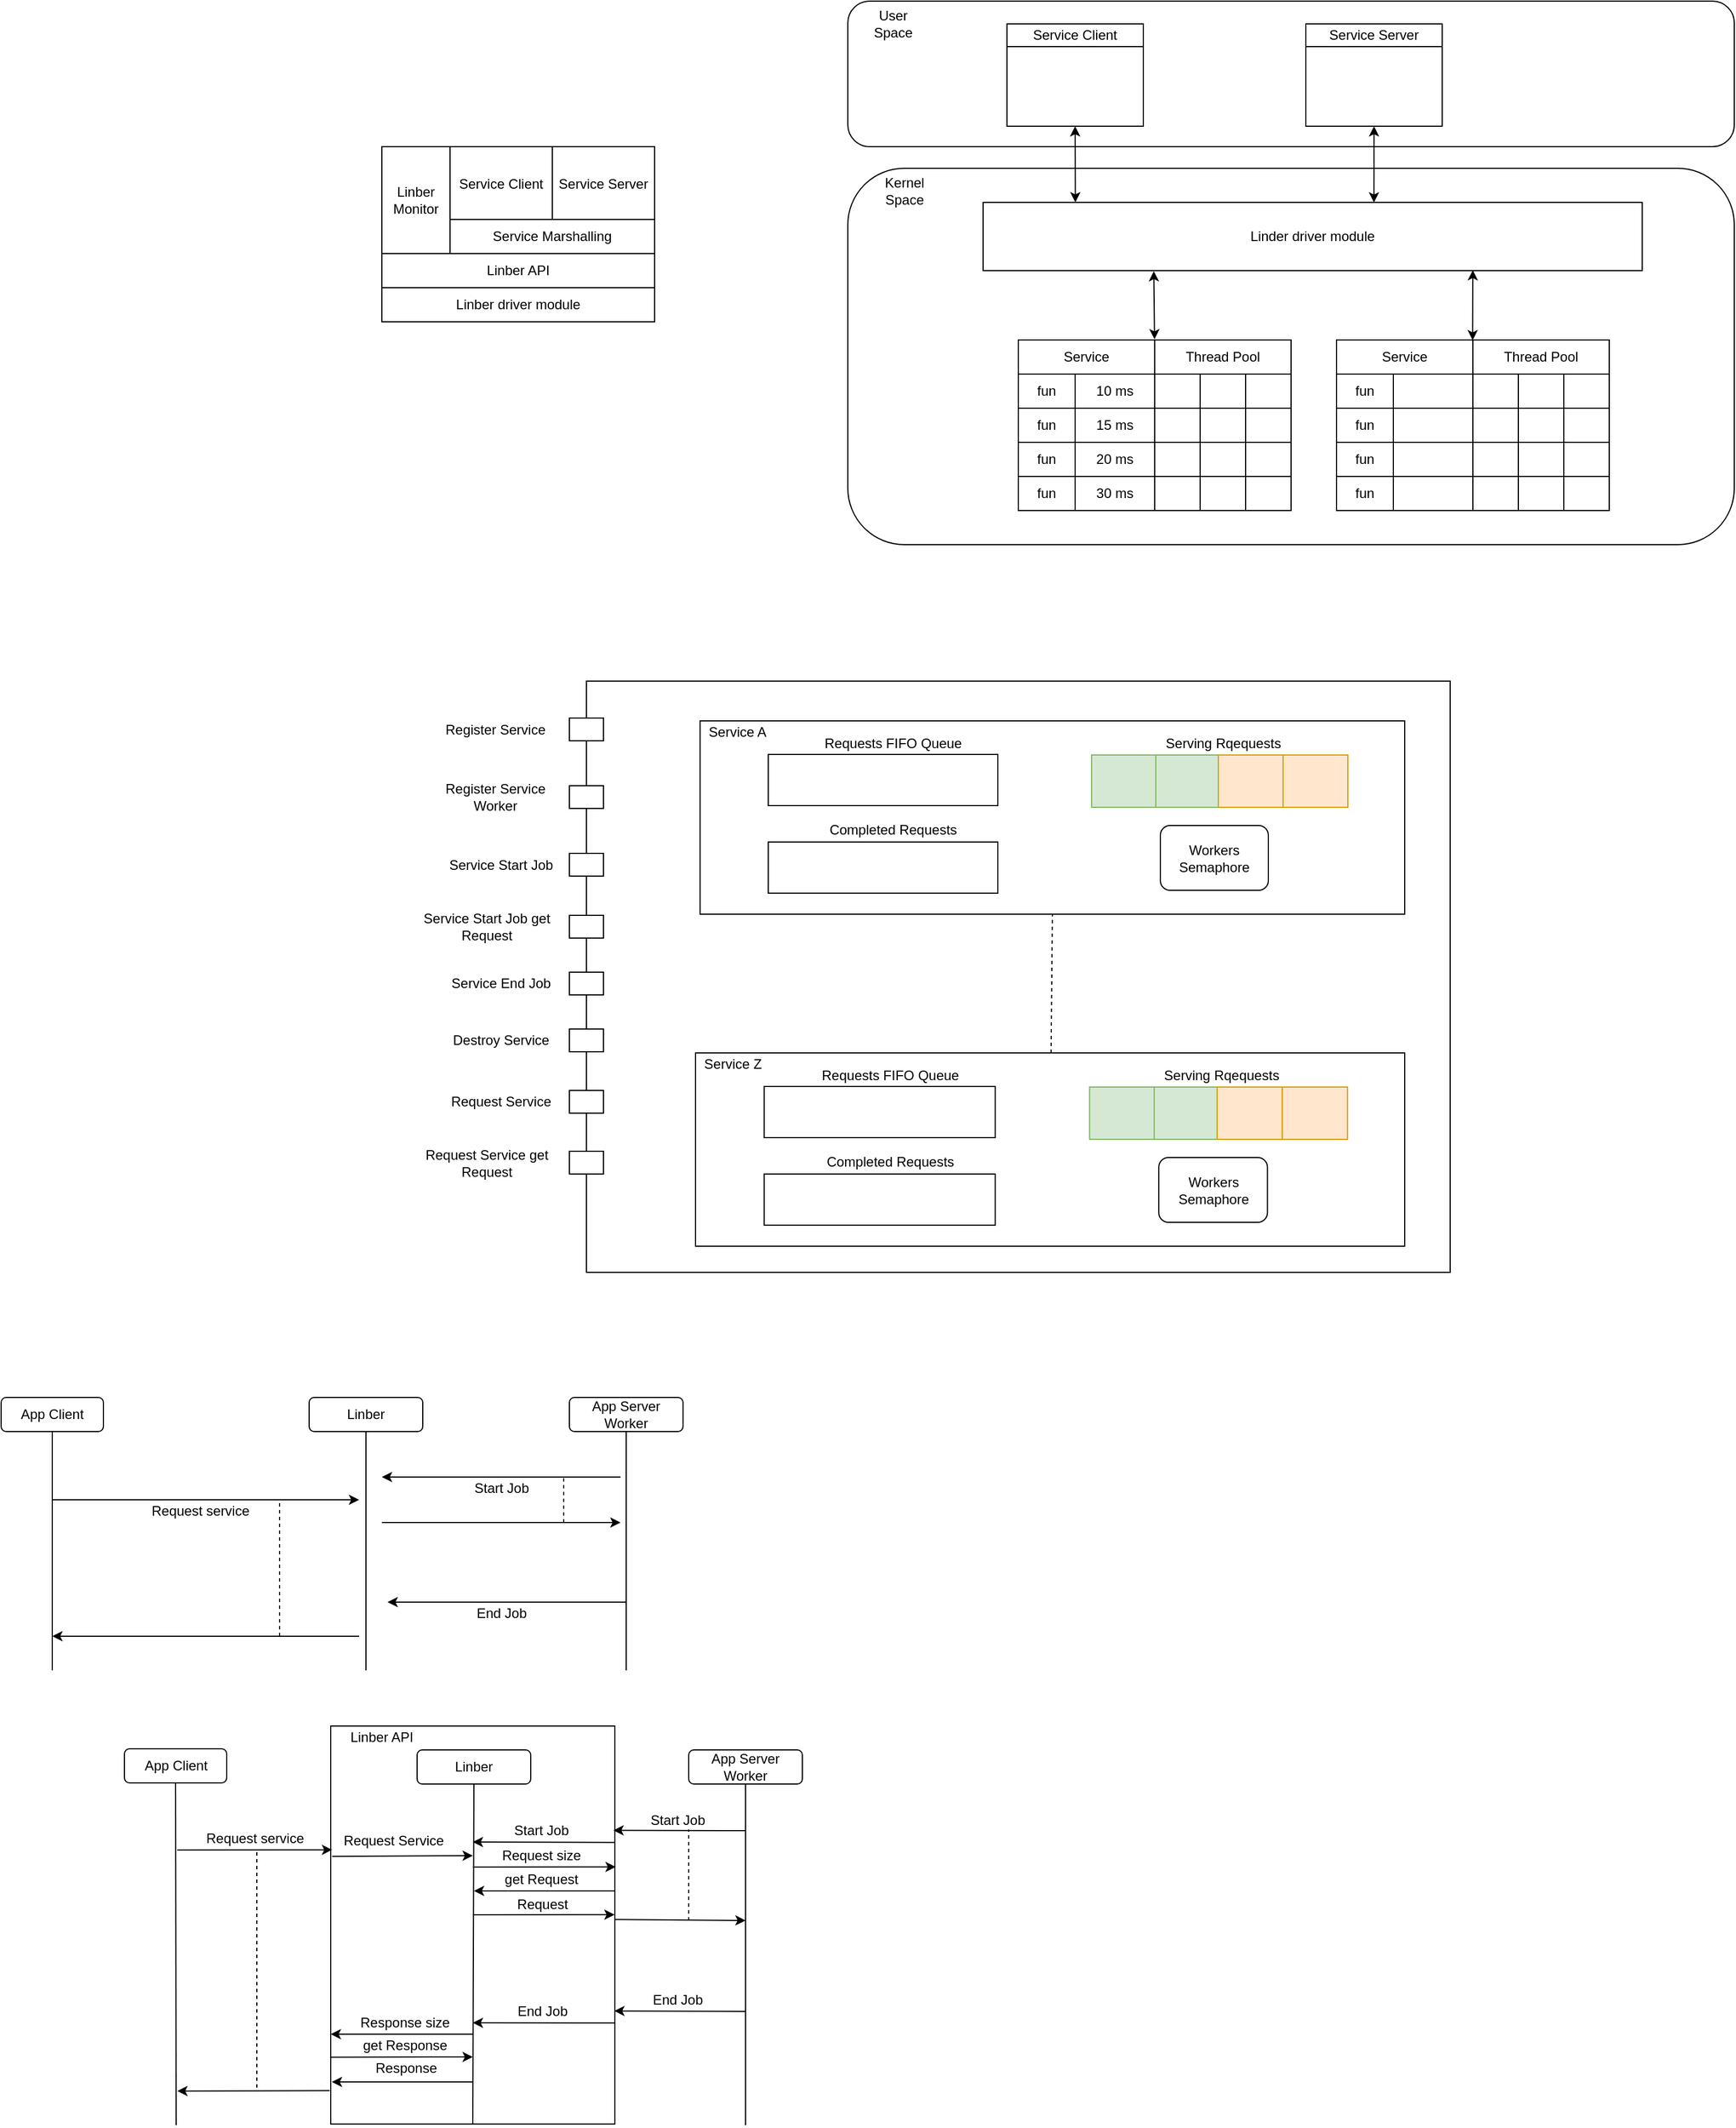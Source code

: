 <mxfile version="11.2.1" type="device" pages="1"><diagram id="_qqxszVYBgeHnb9InYAT" name="Page-1"><mxGraphModel dx="2858" dy="2286" grid="1" gridSize="10" guides="1" tooltips="1" connect="1" arrows="1" fold="1" page="1" pageScale="1" pageWidth="827" pageHeight="1169" math="0" shadow="0"><root><mxCell id="0"/><mxCell id="1" parent="0"/><mxCell id="1klkMQHoRIv2fBH_T3Dy-93" value="" style="group" vertex="1" connectable="0" parent="1"><mxGeometry x="-220" y="470" width="760" height="520" as="geometry"/></mxCell><mxCell id="LAmsQY_42KWa-DciEMK3-57" value="" style="rounded=0;whiteSpace=wrap;html=1;" parent="1klkMQHoRIv2fBH_T3Dy-93" vertex="1"><mxGeometry width="760" height="520" as="geometry"/></mxCell><mxCell id="LAmsQY_42KWa-DciEMK3-56" value="" style="endArrow=none;dashed=1;html=1;entryX=0.5;entryY=1;entryDx=0;entryDy=0;" parent="1klkMQHoRIv2fBH_T3Dy-93" source="1klkMQHoRIv2fBH_T3Dy-76" edge="1"><mxGeometry width="50" height="50" relative="1" as="geometry"><mxPoint x="405" y="326" as="sourcePoint"/><mxPoint x="410" y="204" as="targetPoint"/></mxGeometry></mxCell><mxCell id="1klkMQHoRIv2fBH_T3Dy-73" value="" style="group" vertex="1" connectable="0" parent="1klkMQHoRIv2fBH_T3Dy-93"><mxGeometry x="100" y="35" width="620" height="170" as="geometry"/></mxCell><mxCell id="LAmsQY_42KWa-DciEMK3-43" value="" style="group;fillColor=#ffe6cc;strokeColor=#d79b00;" parent="1klkMQHoRIv2fBH_T3Dy-73" vertex="1" connectable="0"><mxGeometry width="620" height="170" as="geometry"/></mxCell><mxCell id="LAmsQY_42KWa-DciEMK3-2" value="" style="rounded=0;whiteSpace=wrap;html=1;" parent="LAmsQY_42KWa-DciEMK3-43" vertex="1"><mxGeometry width="620" height="170" as="geometry"/></mxCell><mxCell id="LAmsQY_42KWa-DciEMK3-9" value="" style="rounded=0;whiteSpace=wrap;html=1;fillColor=#d5e8d4;strokeColor=#82b366;" parent="LAmsQY_42KWa-DciEMK3-43" vertex="1"><mxGeometry x="344.5" y="30" width="57" height="46" as="geometry"/></mxCell><mxCell id="LAmsQY_42KWa-DciEMK3-11" value="Serving Rqequests" style="text;html=1;strokeColor=none;fillColor=none;align=center;verticalAlign=middle;whiteSpace=wrap;rounded=0;" parent="LAmsQY_42KWa-DciEMK3-43" vertex="1"><mxGeometry x="401.5" y="9.5" width="117" height="20" as="geometry"/></mxCell><mxCell id="LAmsQY_42KWa-DciEMK3-28" value="" style="rounded=0;whiteSpace=wrap;html=1;fillColor=#d5e8d4;strokeColor=#82b366;" parent="LAmsQY_42KWa-DciEMK3-43" vertex="1"><mxGeometry x="401" y="30" width="57" height="46" as="geometry"/></mxCell><mxCell id="LAmsQY_42KWa-DciEMK3-29" value="" style="rounded=0;whiteSpace=wrap;html=1;fillColor=#ffe6cc;strokeColor=#d79b00;" parent="LAmsQY_42KWa-DciEMK3-43" vertex="1"><mxGeometry x="456" y="30" width="57" height="46" as="geometry"/></mxCell><mxCell id="LAmsQY_42KWa-DciEMK3-30" value="" style="rounded=0;whiteSpace=wrap;html=1;fillColor=#ffe6cc;strokeColor=#d79b00;" parent="LAmsQY_42KWa-DciEMK3-43" vertex="1"><mxGeometry x="513" y="30" width="57" height="46" as="geometry"/></mxCell><mxCell id="LAmsQY_42KWa-DciEMK3-31" value="" style="rounded=0;whiteSpace=wrap;html=1;" parent="LAmsQY_42KWa-DciEMK3-43" vertex="1"><mxGeometry x="60" y="29.5" width="202" height="45" as="geometry"/></mxCell><mxCell id="LAmsQY_42KWa-DciEMK3-33" value="Requests FIFO Queue" style="text;html=1;strokeColor=none;fillColor=none;align=center;verticalAlign=middle;whiteSpace=wrap;rounded=0;" parent="LAmsQY_42KWa-DciEMK3-43" vertex="1"><mxGeometry x="100" y="10" width="140" height="20" as="geometry"/></mxCell><mxCell id="LAmsQY_42KWa-DciEMK3-40" value="Service A" style="text;html=1;strokeColor=none;fillColor=none;align=center;verticalAlign=middle;whiteSpace=wrap;rounded=0;" parent="LAmsQY_42KWa-DciEMK3-43" vertex="1"><mxGeometry x="6" width="54" height="20" as="geometry"/></mxCell><mxCell id="LAmsQY_42KWa-DciEMK3-42" value="Workers Semaphore" style="rounded=1;whiteSpace=wrap;html=1;" parent="LAmsQY_42KWa-DciEMK3-43" vertex="1"><mxGeometry x="405" y="92" width="95" height="57" as="geometry"/></mxCell><mxCell id="1klkMQHoRIv2fBH_T3Dy-71" value="" style="rounded=0;whiteSpace=wrap;html=1;" vertex="1" parent="LAmsQY_42KWa-DciEMK3-43"><mxGeometry x="60" y="106.5" width="202" height="45" as="geometry"/></mxCell><mxCell id="1klkMQHoRIv2fBH_T3Dy-72" value="Completed Requests" style="text;html=1;strokeColor=none;fillColor=none;align=center;verticalAlign=middle;whiteSpace=wrap;rounded=0;" vertex="1" parent="LAmsQY_42KWa-DciEMK3-43"><mxGeometry x="100" y="86" width="140" height="20" as="geometry"/></mxCell><mxCell id="1klkMQHoRIv2fBH_T3Dy-74" value="" style="group" vertex="1" connectable="0" parent="1klkMQHoRIv2fBH_T3Dy-93"><mxGeometry x="96" y="327" width="624" height="170" as="geometry"/></mxCell><mxCell id="1klkMQHoRIv2fBH_T3Dy-75" value="" style="group;fillColor=#ffe6cc;strokeColor=#d79b00;" vertex="1" connectable="0" parent="1klkMQHoRIv2fBH_T3Dy-74"><mxGeometry width="624.0" height="170" as="geometry"/></mxCell><mxCell id="1klkMQHoRIv2fBH_T3Dy-76" value="" style="rounded=0;whiteSpace=wrap;html=1;" vertex="1" parent="1klkMQHoRIv2fBH_T3Dy-75"><mxGeometry width="624.0" height="170" as="geometry"/></mxCell><mxCell id="1klkMQHoRIv2fBH_T3Dy-77" value="" style="rounded=0;whiteSpace=wrap;html=1;fillColor=#d5e8d4;strokeColor=#82b366;" vertex="1" parent="1klkMQHoRIv2fBH_T3Dy-75"><mxGeometry x="346.723" y="30" width="57.368" height="46" as="geometry"/></mxCell><mxCell id="1klkMQHoRIv2fBH_T3Dy-78" value="Serving Rqequests" style="text;html=1;strokeColor=none;fillColor=none;align=center;verticalAlign=middle;whiteSpace=wrap;rounded=0;" vertex="1" parent="1klkMQHoRIv2fBH_T3Dy-75"><mxGeometry x="404.09" y="9.5" width="117.755" height="20" as="geometry"/></mxCell><mxCell id="1klkMQHoRIv2fBH_T3Dy-79" value="" style="rounded=0;whiteSpace=wrap;html=1;fillColor=#d5e8d4;strokeColor=#82b366;" vertex="1" parent="1klkMQHoRIv2fBH_T3Dy-75"><mxGeometry x="403.587" y="30" width="57.368" height="46" as="geometry"/></mxCell><mxCell id="1klkMQHoRIv2fBH_T3Dy-80" value="" style="rounded=0;whiteSpace=wrap;html=1;fillColor=#ffe6cc;strokeColor=#d79b00;" vertex="1" parent="1klkMQHoRIv2fBH_T3Dy-75"><mxGeometry x="458.942" y="30" width="57.368" height="46" as="geometry"/></mxCell><mxCell id="1klkMQHoRIv2fBH_T3Dy-81" value="" style="rounded=0;whiteSpace=wrap;html=1;fillColor=#ffe6cc;strokeColor=#d79b00;" vertex="1" parent="1klkMQHoRIv2fBH_T3Dy-75"><mxGeometry x="516.31" y="30" width="57.368" height="46" as="geometry"/></mxCell><mxCell id="1klkMQHoRIv2fBH_T3Dy-82" value="" style="rounded=0;whiteSpace=wrap;html=1;" vertex="1" parent="1klkMQHoRIv2fBH_T3Dy-75"><mxGeometry x="60.387" y="29.5" width="203.303" height="45" as="geometry"/></mxCell><mxCell id="1klkMQHoRIv2fBH_T3Dy-83" value="Requests FIFO Queue" style="text;html=1;strokeColor=none;fillColor=none;align=center;verticalAlign=middle;whiteSpace=wrap;rounded=0;" vertex="1" parent="1klkMQHoRIv2fBH_T3Dy-75"><mxGeometry x="100.645" y="10" width="140.903" height="20" as="geometry"/></mxCell><mxCell id="1klkMQHoRIv2fBH_T3Dy-84" value="Service Z" style="text;html=1;strokeColor=none;fillColor=none;align=center;verticalAlign=middle;whiteSpace=wrap;rounded=0;" vertex="1" parent="1klkMQHoRIv2fBH_T3Dy-75"><mxGeometry x="6.039" width="54.348" height="20" as="geometry"/></mxCell><mxCell id="1klkMQHoRIv2fBH_T3Dy-85" value="Workers Semaphore" style="rounded=1;whiteSpace=wrap;html=1;" vertex="1" parent="1klkMQHoRIv2fBH_T3Dy-75"><mxGeometry x="407.613" y="92" width="95.613" height="57" as="geometry"/></mxCell><mxCell id="1klkMQHoRIv2fBH_T3Dy-86" value="" style="rounded=0;whiteSpace=wrap;html=1;" vertex="1" parent="1klkMQHoRIv2fBH_T3Dy-75"><mxGeometry x="60.387" y="106.5" width="203.303" height="45" as="geometry"/></mxCell><mxCell id="1klkMQHoRIv2fBH_T3Dy-87" value="Completed Requests" style="text;html=1;strokeColor=none;fillColor=none;align=center;verticalAlign=middle;whiteSpace=wrap;rounded=0;" vertex="1" parent="1klkMQHoRIv2fBH_T3Dy-75"><mxGeometry x="100.645" y="86" width="140.903" height="20" as="geometry"/></mxCell><mxCell id="840rk4Eymtgmq9c575ek-82" value="" style="rounded=1;whiteSpace=wrap;html=1;" parent="1" vertex="1"><mxGeometry x="10" y="-128" width="780" height="128" as="geometry"/></mxCell><mxCell id="840rk4Eymtgmq9c575ek-80" value="" style="rounded=1;whiteSpace=wrap;html=1;" parent="1" vertex="1"><mxGeometry x="10" y="19" width="780" height="331" as="geometry"/></mxCell><mxCell id="840rk4Eymtgmq9c575ek-1" value="Linder driver module" style="rounded=0;whiteSpace=wrap;html=1;" parent="1" vertex="1"><mxGeometry x="129" y="49" width="580" height="60" as="geometry"/></mxCell><mxCell id="840rk4Eymtgmq9c575ek-37" value="" style="group" parent="1" vertex="1" connectable="0"><mxGeometry x="440" y="170" width="240" height="150" as="geometry"/></mxCell><mxCell id="840rk4Eymtgmq9c575ek-38" value="" style="group" parent="840rk4Eymtgmq9c575ek-37" vertex="1" connectable="0"><mxGeometry x="120" width="120" height="150" as="geometry"/></mxCell><mxCell id="840rk4Eymtgmq9c575ek-39" value="" style="rounded=0;whiteSpace=wrap;html=1;" parent="840rk4Eymtgmq9c575ek-38" vertex="1"><mxGeometry width="120" height="150" as="geometry"/></mxCell><mxCell id="840rk4Eymtgmq9c575ek-40" value="Thread Pool" style="rounded=0;whiteSpace=wrap;html=1;" parent="840rk4Eymtgmq9c575ek-38" vertex="1"><mxGeometry width="120" height="30" as="geometry"/></mxCell><mxCell id="840rk4Eymtgmq9c575ek-41" value="" style="rounded=0;whiteSpace=wrap;html=1;" parent="840rk4Eymtgmq9c575ek-38" vertex="1"><mxGeometry y="30" width="40" height="30" as="geometry"/></mxCell><mxCell id="840rk4Eymtgmq9c575ek-42" value="" style="rounded=0;whiteSpace=wrap;html=1;" parent="840rk4Eymtgmq9c575ek-38" vertex="1"><mxGeometry x="40" y="30" width="40" height="30" as="geometry"/></mxCell><mxCell id="840rk4Eymtgmq9c575ek-43" value="" style="rounded=0;whiteSpace=wrap;html=1;" parent="840rk4Eymtgmq9c575ek-38" vertex="1"><mxGeometry x="80" y="30" width="40" height="30" as="geometry"/></mxCell><mxCell id="840rk4Eymtgmq9c575ek-44" value="" style="rounded=0;whiteSpace=wrap;html=1;" parent="840rk4Eymtgmq9c575ek-38" vertex="1"><mxGeometry y="60" width="40" height="30" as="geometry"/></mxCell><mxCell id="840rk4Eymtgmq9c575ek-45" value="" style="rounded=0;whiteSpace=wrap;html=1;" parent="840rk4Eymtgmq9c575ek-38" vertex="1"><mxGeometry y="120" width="40" height="30" as="geometry"/></mxCell><mxCell id="840rk4Eymtgmq9c575ek-46" value="" style="rounded=0;whiteSpace=wrap;html=1;" parent="840rk4Eymtgmq9c575ek-38" vertex="1"><mxGeometry x="40" y="120" width="40" height="30" as="geometry"/></mxCell><mxCell id="840rk4Eymtgmq9c575ek-47" value="" style="rounded=0;whiteSpace=wrap;html=1;" parent="840rk4Eymtgmq9c575ek-38" vertex="1"><mxGeometry x="80" y="120" width="40" height="30" as="geometry"/></mxCell><mxCell id="840rk4Eymtgmq9c575ek-48" value="" style="rounded=0;whiteSpace=wrap;html=1;" parent="840rk4Eymtgmq9c575ek-38" vertex="1"><mxGeometry x="80" y="90" width="40" height="30" as="geometry"/></mxCell><mxCell id="840rk4Eymtgmq9c575ek-49" value="" style="rounded=0;whiteSpace=wrap;html=1;" parent="840rk4Eymtgmq9c575ek-38" vertex="1"><mxGeometry x="40" y="90" width="40" height="30" as="geometry"/></mxCell><mxCell id="840rk4Eymtgmq9c575ek-50" value="" style="rounded=0;whiteSpace=wrap;html=1;" parent="840rk4Eymtgmq9c575ek-38" vertex="1"><mxGeometry y="90" width="40" height="30" as="geometry"/></mxCell><mxCell id="840rk4Eymtgmq9c575ek-51" value="" style="rounded=0;whiteSpace=wrap;html=1;" parent="840rk4Eymtgmq9c575ek-38" vertex="1"><mxGeometry x="40" y="60" width="40" height="30" as="geometry"/></mxCell><mxCell id="840rk4Eymtgmq9c575ek-52" value="" style="rounded=0;whiteSpace=wrap;html=1;" parent="840rk4Eymtgmq9c575ek-38" vertex="1"><mxGeometry x="80" y="60" width="40" height="30" as="geometry"/></mxCell><mxCell id="840rk4Eymtgmq9c575ek-53" value="" style="group" parent="840rk4Eymtgmq9c575ek-37" vertex="1" connectable="0"><mxGeometry width="120" height="150" as="geometry"/></mxCell><mxCell id="840rk4Eymtgmq9c575ek-54" value="Service" style="rounded=0;whiteSpace=wrap;html=1;" parent="840rk4Eymtgmq9c575ek-53" vertex="1"><mxGeometry width="120" height="30" as="geometry"/></mxCell><mxCell id="840rk4Eymtgmq9c575ek-55" value="" style="group" parent="840rk4Eymtgmq9c575ek-53" vertex="1" connectable="0"><mxGeometry y="30" width="120" height="30" as="geometry"/></mxCell><mxCell id="840rk4Eymtgmq9c575ek-56" value="" style="rounded=0;whiteSpace=wrap;html=1;" parent="840rk4Eymtgmq9c575ek-55" vertex="1"><mxGeometry width="120" height="30" as="geometry"/></mxCell><mxCell id="840rk4Eymtgmq9c575ek-57" value="fun" style="rounded=0;whiteSpace=wrap;html=1;" parent="840rk4Eymtgmq9c575ek-55" vertex="1"><mxGeometry width="50" height="30" as="geometry"/></mxCell><mxCell id="840rk4Eymtgmq9c575ek-58" value="" style="group" parent="840rk4Eymtgmq9c575ek-53" vertex="1" connectable="0"><mxGeometry y="60" width="120" height="30" as="geometry"/></mxCell><mxCell id="840rk4Eymtgmq9c575ek-59" value="" style="rounded=0;whiteSpace=wrap;html=1;" parent="840rk4Eymtgmq9c575ek-58" vertex="1"><mxGeometry width="120" height="30" as="geometry"/></mxCell><mxCell id="840rk4Eymtgmq9c575ek-60" value="fun" style="rounded=0;whiteSpace=wrap;html=1;" parent="840rk4Eymtgmq9c575ek-58" vertex="1"><mxGeometry width="50" height="30" as="geometry"/></mxCell><mxCell id="840rk4Eymtgmq9c575ek-61" value="" style="group" parent="840rk4Eymtgmq9c575ek-58" vertex="1" connectable="0"><mxGeometry y="30" width="120" height="30" as="geometry"/></mxCell><mxCell id="840rk4Eymtgmq9c575ek-62" value="" style="rounded=0;whiteSpace=wrap;html=1;" parent="840rk4Eymtgmq9c575ek-61" vertex="1"><mxGeometry width="120" height="30" as="geometry"/></mxCell><mxCell id="840rk4Eymtgmq9c575ek-63" value="fun" style="rounded=0;whiteSpace=wrap;html=1;" parent="840rk4Eymtgmq9c575ek-61" vertex="1"><mxGeometry width="50" height="30" as="geometry"/></mxCell><mxCell id="840rk4Eymtgmq9c575ek-64" value="" style="group" parent="840rk4Eymtgmq9c575ek-53" vertex="1" connectable="0"><mxGeometry y="120" width="120" height="30" as="geometry"/></mxCell><mxCell id="840rk4Eymtgmq9c575ek-65" value="" style="rounded=0;whiteSpace=wrap;html=1;" parent="840rk4Eymtgmq9c575ek-64" vertex="1"><mxGeometry width="120" height="30" as="geometry"/></mxCell><mxCell id="840rk4Eymtgmq9c575ek-66" value="fun" style="rounded=0;whiteSpace=wrap;html=1;" parent="840rk4Eymtgmq9c575ek-64" vertex="1"><mxGeometry width="50" height="30" as="geometry"/></mxCell><mxCell id="840rk4Eymtgmq9c575ek-68" value="" style="group" parent="1" vertex="1" connectable="0"><mxGeometry x="160" y="170" width="240" height="150" as="geometry"/></mxCell><mxCell id="840rk4Eymtgmq9c575ek-31" value="" style="group" parent="840rk4Eymtgmq9c575ek-68" vertex="1" connectable="0"><mxGeometry x="120" width="120" height="150" as="geometry"/></mxCell><mxCell id="840rk4Eymtgmq9c575ek-4" value="" style="rounded=0;whiteSpace=wrap;html=1;" parent="840rk4Eymtgmq9c575ek-31" vertex="1"><mxGeometry width="120" height="150" as="geometry"/></mxCell><mxCell id="840rk4Eymtgmq9c575ek-5" value="Thread Pool" style="rounded=0;whiteSpace=wrap;html=1;" parent="840rk4Eymtgmq9c575ek-31" vertex="1"><mxGeometry width="120" height="30" as="geometry"/></mxCell><mxCell id="840rk4Eymtgmq9c575ek-6" value="" style="rounded=0;whiteSpace=wrap;html=1;" parent="840rk4Eymtgmq9c575ek-31" vertex="1"><mxGeometry y="30" width="40" height="30" as="geometry"/></mxCell><mxCell id="840rk4Eymtgmq9c575ek-7" value="" style="rounded=0;whiteSpace=wrap;html=1;" parent="840rk4Eymtgmq9c575ek-31" vertex="1"><mxGeometry x="40" y="30" width="40" height="30" as="geometry"/></mxCell><mxCell id="840rk4Eymtgmq9c575ek-8" value="" style="rounded=0;whiteSpace=wrap;html=1;" parent="840rk4Eymtgmq9c575ek-31" vertex="1"><mxGeometry x="80" y="30" width="40" height="30" as="geometry"/></mxCell><mxCell id="840rk4Eymtgmq9c575ek-9" value="" style="rounded=0;whiteSpace=wrap;html=1;" parent="840rk4Eymtgmq9c575ek-31" vertex="1"><mxGeometry y="60" width="40" height="30" as="geometry"/></mxCell><mxCell id="840rk4Eymtgmq9c575ek-10" value="" style="rounded=0;whiteSpace=wrap;html=1;" parent="840rk4Eymtgmq9c575ek-31" vertex="1"><mxGeometry y="120" width="40" height="30" as="geometry"/></mxCell><mxCell id="840rk4Eymtgmq9c575ek-11" value="" style="rounded=0;whiteSpace=wrap;html=1;" parent="840rk4Eymtgmq9c575ek-31" vertex="1"><mxGeometry x="40" y="120" width="40" height="30" as="geometry"/></mxCell><mxCell id="840rk4Eymtgmq9c575ek-12" value="" style="rounded=0;whiteSpace=wrap;html=1;" parent="840rk4Eymtgmq9c575ek-31" vertex="1"><mxGeometry x="80" y="120" width="40" height="30" as="geometry"/></mxCell><mxCell id="840rk4Eymtgmq9c575ek-13" value="" style="rounded=0;whiteSpace=wrap;html=1;" parent="840rk4Eymtgmq9c575ek-31" vertex="1"><mxGeometry x="80" y="90" width="40" height="30" as="geometry"/></mxCell><mxCell id="840rk4Eymtgmq9c575ek-14" value="" style="rounded=0;whiteSpace=wrap;html=1;" parent="840rk4Eymtgmq9c575ek-31" vertex="1"><mxGeometry x="40" y="90" width="40" height="30" as="geometry"/></mxCell><mxCell id="840rk4Eymtgmq9c575ek-15" value="" style="rounded=0;whiteSpace=wrap;html=1;" parent="840rk4Eymtgmq9c575ek-31" vertex="1"><mxGeometry y="90" width="40" height="30" as="geometry"/></mxCell><mxCell id="840rk4Eymtgmq9c575ek-16" value="" style="rounded=0;whiteSpace=wrap;html=1;" parent="840rk4Eymtgmq9c575ek-31" vertex="1"><mxGeometry x="40" y="60" width="40" height="30" as="geometry"/></mxCell><mxCell id="840rk4Eymtgmq9c575ek-17" value="" style="rounded=0;whiteSpace=wrap;html=1;" parent="840rk4Eymtgmq9c575ek-31" vertex="1"><mxGeometry x="80" y="60" width="40" height="30" as="geometry"/></mxCell><mxCell id="840rk4Eymtgmq9c575ek-3" value="Service" style="rounded=0;whiteSpace=wrap;html=1;" parent="840rk4Eymtgmq9c575ek-68" vertex="1"><mxGeometry width="120" height="30" as="geometry"/></mxCell><mxCell id="840rk4Eymtgmq9c575ek-28" value="" style="group" parent="840rk4Eymtgmq9c575ek-68" vertex="1" connectable="0"><mxGeometry y="120" width="120" height="30" as="geometry"/></mxCell><mxCell id="840rk4Eymtgmq9c575ek-29" value="30 ms" style="rounded=0;whiteSpace=wrap;html=1;" parent="840rk4Eymtgmq9c575ek-28" vertex="1"><mxGeometry x="50" width="70" height="30" as="geometry"/></mxCell><mxCell id="840rk4Eymtgmq9c575ek-30" value="fun" style="rounded=0;whiteSpace=wrap;html=1;" parent="840rk4Eymtgmq9c575ek-28" vertex="1"><mxGeometry width="50" height="30" as="geometry"/></mxCell><mxCell id="840rk4Eymtgmq9c575ek-19" value="10 ms" style="rounded=0;whiteSpace=wrap;html=1;" parent="840rk4Eymtgmq9c575ek-68" vertex="1"><mxGeometry x="50" y="30" width="70" height="30" as="geometry"/></mxCell><mxCell id="840rk4Eymtgmq9c575ek-20" value="fun" style="rounded=0;whiteSpace=wrap;html=1;" parent="840rk4Eymtgmq9c575ek-68" vertex="1"><mxGeometry y="30" width="50" height="30" as="geometry"/></mxCell><mxCell id="840rk4Eymtgmq9c575ek-23" value="15 ms" style="rounded=0;whiteSpace=wrap;html=1;" parent="840rk4Eymtgmq9c575ek-68" vertex="1"><mxGeometry x="50" y="60" width="70" height="30" as="geometry"/></mxCell><mxCell id="840rk4Eymtgmq9c575ek-24" value="fun" style="rounded=0;whiteSpace=wrap;html=1;" parent="840rk4Eymtgmq9c575ek-68" vertex="1"><mxGeometry y="60" width="50" height="30" as="geometry"/></mxCell><mxCell id="840rk4Eymtgmq9c575ek-25" value="" style="group" parent="840rk4Eymtgmq9c575ek-68" vertex="1" connectable="0"><mxGeometry y="90" width="120" height="30" as="geometry"/></mxCell><mxCell id="840rk4Eymtgmq9c575ek-26" value="20 ms" style="rounded=0;whiteSpace=wrap;html=1;" parent="840rk4Eymtgmq9c575ek-25" vertex="1"><mxGeometry x="50" width="70" height="30" as="geometry"/></mxCell><mxCell id="840rk4Eymtgmq9c575ek-27" value="fun" style="rounded=0;whiteSpace=wrap;html=1;" parent="840rk4Eymtgmq9c575ek-25" vertex="1"><mxGeometry width="50" height="30" as="geometry"/></mxCell><mxCell id="840rk4Eymtgmq9c575ek-69" value="" style="endArrow=classic;startArrow=classic;html=1;exitX=-0.001;exitY=-0.019;exitDx=0;exitDy=0;exitPerimeter=0;entryX=0.259;entryY=1.008;entryDx=0;entryDy=0;entryPerimeter=0;" parent="1" source="840rk4Eymtgmq9c575ek-5" target="840rk4Eymtgmq9c575ek-1" edge="1"><mxGeometry width="50" height="50" relative="1" as="geometry"><mxPoint x="208" y="200" as="sourcePoint"/><mxPoint x="280" y="162" as="targetPoint"/></mxGeometry></mxCell><mxCell id="840rk4Eymtgmq9c575ek-70" value="" style="endArrow=classic;startArrow=classic;html=1;exitX=0.998;exitY=0.009;exitDx=0;exitDy=0;exitPerimeter=0;entryX=0.743;entryY=0.993;entryDx=0;entryDy=0;entryPerimeter=0;" parent="1" source="840rk4Eymtgmq9c575ek-54" target="840rk4Eymtgmq9c575ek-1" edge="1"><mxGeometry width="50" height="50" relative="1" as="geometry"><mxPoint x="559.38" y="199.93" as="sourcePoint"/><mxPoint x="559.5" y="162.5" as="targetPoint"/></mxGeometry></mxCell><mxCell id="840rk4Eymtgmq9c575ek-74" value="" style="group" parent="1" vertex="1" connectable="0"><mxGeometry x="150" y="-108" width="120" height="90" as="geometry"/></mxCell><mxCell id="840rk4Eymtgmq9c575ek-72" value="" style="rounded=0;whiteSpace=wrap;html=1;" parent="840rk4Eymtgmq9c575ek-74" vertex="1"><mxGeometry width="120" height="90" as="geometry"/></mxCell><mxCell id="840rk4Eymtgmq9c575ek-73" value="Service Client" style="rounded=0;whiteSpace=wrap;html=1;" parent="840rk4Eymtgmq9c575ek-74" vertex="1"><mxGeometry width="120" height="20" as="geometry"/></mxCell><mxCell id="840rk4Eymtgmq9c575ek-75" value="" style="endArrow=classic;startArrow=classic;html=1;entryX=0.5;entryY=1;entryDx=0;entryDy=0;exitX=0.14;exitY=0;exitDx=0;exitDy=0;exitPerimeter=0;" parent="1" source="840rk4Eymtgmq9c575ek-1" target="840rk4Eymtgmq9c575ek-72" edge="1"><mxGeometry width="50" height="50" relative="1" as="geometry"><mxPoint x="185" y="40" as="sourcePoint"/><mxPoint x="235" y="-10" as="targetPoint"/></mxGeometry></mxCell><mxCell id="840rk4Eymtgmq9c575ek-76" value="" style="group" parent="1" vertex="1" connectable="0"><mxGeometry x="413" y="-108" width="120" height="90" as="geometry"/></mxCell><mxCell id="840rk4Eymtgmq9c575ek-77" value="" style="rounded=0;whiteSpace=wrap;html=1;" parent="840rk4Eymtgmq9c575ek-76" vertex="1"><mxGeometry width="120" height="90" as="geometry"/></mxCell><mxCell id="840rk4Eymtgmq9c575ek-78" value="Service Server" style="rounded=0;whiteSpace=wrap;html=1;" parent="840rk4Eymtgmq9c575ek-76" vertex="1"><mxGeometry width="120" height="20" as="geometry"/></mxCell><mxCell id="840rk4Eymtgmq9c575ek-79" value="" style="endArrow=classic;startArrow=classic;html=1;entryX=0.5;entryY=1;entryDx=0;entryDy=0;exitX=0.593;exitY=0.002;exitDx=0;exitDy=0;exitPerimeter=0;" parent="1" source="840rk4Eymtgmq9c575ek-1" target="840rk4Eymtgmq9c575ek-77" edge="1"><mxGeometry width="50" height="50" relative="1" as="geometry"><mxPoint x="473" y="30" as="sourcePoint"/><mxPoint x="498" y="-12" as="targetPoint"/></mxGeometry></mxCell><mxCell id="840rk4Eymtgmq9c575ek-81" value="Kernel Space" style="text;html=1;strokeColor=none;fillColor=none;align=center;verticalAlign=middle;whiteSpace=wrap;rounded=0;" parent="1" vertex="1"><mxGeometry x="40" y="29" width="40" height="20" as="geometry"/></mxCell><mxCell id="840rk4Eymtgmq9c575ek-83" value="User Space" style="text;html=1;strokeColor=none;fillColor=none;align=center;verticalAlign=middle;whiteSpace=wrap;rounded=0;" parent="1" vertex="1"><mxGeometry x="30" y="-118" width="40" height="20" as="geometry"/></mxCell><mxCell id="LAmsQY_42KWa-DciEMK3-15" value="" style="rounded=0;whiteSpace=wrap;html=1;" parent="1" vertex="1"><mxGeometry x="-235" y="502.5" width="30" height="20" as="geometry"/></mxCell><mxCell id="LAmsQY_42KWa-DciEMK3-17" value="Register Service" style="text;html=1;strokeColor=none;fillColor=none;align=center;verticalAlign=middle;whiteSpace=wrap;rounded=0;" parent="1" vertex="1"><mxGeometry x="-360" y="502.5" width="120" height="20" as="geometry"/></mxCell><mxCell id="LAmsQY_42KWa-DciEMK3-35" value="" style="rounded=0;whiteSpace=wrap;html=1;" parent="1" vertex="1"><mxGeometry x="-235" y="562" width="30" height="20" as="geometry"/></mxCell><mxCell id="LAmsQY_42KWa-DciEMK3-63" value="Register Service Worker" style="text;html=1;strokeColor=none;fillColor=none;align=center;verticalAlign=middle;whiteSpace=wrap;rounded=0;" parent="1" vertex="1"><mxGeometry x="-360" y="562" width="120" height="20" as="geometry"/></mxCell><mxCell id="LAmsQY_42KWa-DciEMK3-64" value="" style="rounded=0;whiteSpace=wrap;html=1;" parent="1" vertex="1"><mxGeometry x="-235" y="621.5" width="30" height="20" as="geometry"/></mxCell><mxCell id="LAmsQY_42KWa-DciEMK3-65" value="Service Start Job" style="text;html=1;strokeColor=none;fillColor=none;align=center;verticalAlign=middle;whiteSpace=wrap;rounded=0;" parent="1" vertex="1"><mxGeometry x="-355" y="621.5" width="120" height="20" as="geometry"/></mxCell><mxCell id="LAmsQY_42KWa-DciEMK3-66" value="" style="rounded=0;whiteSpace=wrap;html=1;" parent="1" vertex="1"><mxGeometry x="-235" y="726" width="30" height="20" as="geometry"/></mxCell><mxCell id="LAmsQY_42KWa-DciEMK3-67" value="Service End Job" style="text;html=1;strokeColor=none;fillColor=none;align=center;verticalAlign=middle;whiteSpace=wrap;rounded=0;" parent="1" vertex="1"><mxGeometry x="-355" y="726" width="120" height="20" as="geometry"/></mxCell><mxCell id="LAmsQY_42KWa-DciEMK3-68" value="" style="rounded=0;whiteSpace=wrap;html=1;" parent="1" vertex="1"><mxGeometry x="-235" y="776" width="30" height="20" as="geometry"/></mxCell><mxCell id="LAmsQY_42KWa-DciEMK3-69" value="Destroy Service" style="text;html=1;strokeColor=none;fillColor=none;align=center;verticalAlign=middle;whiteSpace=wrap;rounded=0;" parent="1" vertex="1"><mxGeometry x="-355" y="776" width="120" height="20" as="geometry"/></mxCell><mxCell id="LAmsQY_42KWa-DciEMK3-70" value="" style="rounded=0;whiteSpace=wrap;html=1;" parent="1" vertex="1"><mxGeometry x="-235" y="830" width="30" height="20" as="geometry"/></mxCell><mxCell id="LAmsQY_42KWa-DciEMK3-71" value="Request Service" style="text;html=1;strokeColor=none;fillColor=none;align=center;verticalAlign=middle;whiteSpace=wrap;rounded=0;" parent="1" vertex="1"><mxGeometry x="-355" y="830" width="120" height="20" as="geometry"/></mxCell><mxCell id="eFIokCoOni-cPGHZ2pnx-11" value="" style="group" parent="1" vertex="1" connectable="0"><mxGeometry x="-400" width="240" height="154" as="geometry"/></mxCell><mxCell id="eFIokCoOni-cPGHZ2pnx-1" value="Linber driver module" style="rounded=0;whiteSpace=wrap;html=1;" parent="eFIokCoOni-cPGHZ2pnx-11" vertex="1"><mxGeometry y="124" width="240" height="30" as="geometry"/></mxCell><mxCell id="eFIokCoOni-cPGHZ2pnx-2" value="Linber API" style="rounded=0;whiteSpace=wrap;html=1;" parent="eFIokCoOni-cPGHZ2pnx-11" vertex="1"><mxGeometry y="94" width="240" height="30" as="geometry"/></mxCell><mxCell id="eFIokCoOni-cPGHZ2pnx-5" value="Service Client" style="rounded=0;whiteSpace=wrap;html=1;" parent="eFIokCoOni-cPGHZ2pnx-11" vertex="1"><mxGeometry x="60" width="90" height="65" as="geometry"/></mxCell><mxCell id="eFIokCoOni-cPGHZ2pnx-6" value="Service Server" style="rounded=0;whiteSpace=wrap;html=1;" parent="eFIokCoOni-cPGHZ2pnx-11" vertex="1"><mxGeometry x="150" width="90" height="66" as="geometry"/></mxCell><mxCell id="eFIokCoOni-cPGHZ2pnx-7" value="Service Marshalling" style="rounded=0;whiteSpace=wrap;html=1;" parent="eFIokCoOni-cPGHZ2pnx-11" vertex="1"><mxGeometry x="60" y="64" width="180" height="30" as="geometry"/></mxCell><mxCell id="eFIokCoOni-cPGHZ2pnx-8" value="Linber&lt;br&gt;Monitor" style="rounded=0;whiteSpace=wrap;html=1;" parent="eFIokCoOni-cPGHZ2pnx-11" vertex="1"><mxGeometry width="60" height="94" as="geometry"/></mxCell><mxCell id="1klkMQHoRIv2fBH_T3Dy-1" value="App Client" style="rounded=1;whiteSpace=wrap;html=1;" vertex="1" parent="1"><mxGeometry x="-735" y="1100" width="90" height="30" as="geometry"/></mxCell><mxCell id="1klkMQHoRIv2fBH_T3Dy-2" value="Linber" style="rounded=1;whiteSpace=wrap;html=1;" vertex="1" parent="1"><mxGeometry x="-464" y="1100" width="100" height="30" as="geometry"/></mxCell><mxCell id="1klkMQHoRIv2fBH_T3Dy-12" value="App Server Worker" style="rounded=1;whiteSpace=wrap;html=1;" vertex="1" parent="1"><mxGeometry x="-235" y="1100" width="100" height="30" as="geometry"/></mxCell><mxCell id="1klkMQHoRIv2fBH_T3Dy-14" value="" style="endArrow=classic;html=1;" edge="1" parent="1"><mxGeometry width="50" height="50" relative="1" as="geometry"><mxPoint x="-690" y="1190" as="sourcePoint"/><mxPoint x="-420" y="1190" as="targetPoint"/></mxGeometry></mxCell><mxCell id="1klkMQHoRIv2fBH_T3Dy-16" value="Request service" style="text;html=1;resizable=0;points=[];align=center;verticalAlign=middle;labelBackgroundColor=#ffffff;" vertex="1" connectable="0" parent="1klkMQHoRIv2fBH_T3Dy-14"><mxGeometry x="0.219" y="1" relative="1" as="geometry"><mxPoint x="-34.5" y="11" as="offset"/></mxGeometry></mxCell><mxCell id="1klkMQHoRIv2fBH_T3Dy-15" value="" style="endArrow=none;html=1;entryX=0.5;entryY=1;entryDx=0;entryDy=0;" edge="1" parent="1" target="1klkMQHoRIv2fBH_T3Dy-2"><mxGeometry width="50" height="50" relative="1" as="geometry"><mxPoint x="-414" y="1340" as="sourcePoint"/><mxPoint x="-690" y="1230" as="targetPoint"/></mxGeometry></mxCell><mxCell id="1klkMQHoRIv2fBH_T3Dy-17" value="" style="endArrow=classic;html=1;" edge="1" parent="1"><mxGeometry width="50" height="50" relative="1" as="geometry"><mxPoint x="-400" y="1210" as="sourcePoint"/><mxPoint x="-190" y="1210" as="targetPoint"/></mxGeometry></mxCell><mxCell id="1klkMQHoRIv2fBH_T3Dy-18" value="" style="endArrow=none;html=1;entryX=0.5;entryY=1;entryDx=0;entryDy=0;" edge="1" parent="1" target="1klkMQHoRIv2fBH_T3Dy-12"><mxGeometry width="50" height="50" relative="1" as="geometry"><mxPoint x="-185" y="1340" as="sourcePoint"/><mxPoint x="-720" y="1450" as="targetPoint"/></mxGeometry></mxCell><mxCell id="1klkMQHoRIv2fBH_T3Dy-19" value="" style="endArrow=none;html=1;entryX=0.5;entryY=1;entryDx=0;entryDy=0;" edge="1" parent="1" target="1klkMQHoRIv2fBH_T3Dy-1"><mxGeometry width="50" height="50" relative="1" as="geometry"><mxPoint x="-690" y="1340" as="sourcePoint"/><mxPoint x="-720" y="1530" as="targetPoint"/></mxGeometry></mxCell><mxCell id="1klkMQHoRIv2fBH_T3Dy-21" value="" style="endArrow=classic;html=1;" edge="1" parent="1"><mxGeometry width="50" height="50" relative="1" as="geometry"><mxPoint x="-190" y="1170" as="sourcePoint"/><mxPoint x="-400" y="1170" as="targetPoint"/></mxGeometry></mxCell><mxCell id="1klkMQHoRIv2fBH_T3Dy-22" value="Start Job" style="text;html=1;resizable=0;points=[];align=center;verticalAlign=middle;labelBackgroundColor=#ffffff;" vertex="1" connectable="0" parent="1klkMQHoRIv2fBH_T3Dy-21"><mxGeometry x="0.511" y="1" relative="1" as="geometry"><mxPoint x="53.5" y="9" as="offset"/></mxGeometry></mxCell><mxCell id="1klkMQHoRIv2fBH_T3Dy-23" value="" style="endArrow=classic;html=1;" edge="1" parent="1"><mxGeometry width="50" height="50" relative="1" as="geometry"><mxPoint x="-185" y="1280.0" as="sourcePoint"/><mxPoint x="-395" y="1280.0" as="targetPoint"/></mxGeometry></mxCell><mxCell id="1klkMQHoRIv2fBH_T3Dy-24" value="End Job" style="text;html=1;resizable=0;points=[];align=center;verticalAlign=middle;labelBackgroundColor=#ffffff;" vertex="1" connectable="0" parent="1klkMQHoRIv2fBH_T3Dy-23"><mxGeometry x="0.511" y="1" relative="1" as="geometry"><mxPoint x="48.5" y="9" as="offset"/></mxGeometry></mxCell><mxCell id="1klkMQHoRIv2fBH_T3Dy-25" value="" style="endArrow=none;dashed=1;html=1;" edge="1" parent="1"><mxGeometry width="50" height="50" relative="1" as="geometry"><mxPoint x="-240" y="1210" as="sourcePoint"/><mxPoint x="-240" y="1170" as="targetPoint"/></mxGeometry></mxCell><mxCell id="1klkMQHoRIv2fBH_T3Dy-26" value="" style="endArrow=classic;html=1;" edge="1" parent="1"><mxGeometry width="50" height="50" relative="1" as="geometry"><mxPoint x="-420" y="1310" as="sourcePoint"/><mxPoint x="-690" y="1310" as="targetPoint"/></mxGeometry></mxCell><mxCell id="1klkMQHoRIv2fBH_T3Dy-27" value="" style="endArrow=none;dashed=1;html=1;" edge="1" parent="1"><mxGeometry width="50" height="50" relative="1" as="geometry"><mxPoint x="-490" y="1310" as="sourcePoint"/><mxPoint x="-490" y="1190" as="targetPoint"/></mxGeometry></mxCell><mxCell id="1klkMQHoRIv2fBH_T3Dy-70" value="" style="group" vertex="1" connectable="0" parent="1"><mxGeometry x="-626.5" y="1389" width="596.5" height="351" as="geometry"/></mxCell><mxCell id="1klkMQHoRIv2fBH_T3Dy-45" value="" style="rounded=0;whiteSpace=wrap;html=1;" vertex="1" parent="1klkMQHoRIv2fBH_T3Dy-70"><mxGeometry x="181.5" width="250" height="350" as="geometry"/></mxCell><mxCell id="1klkMQHoRIv2fBH_T3Dy-28" value="App Client" style="rounded=1;whiteSpace=wrap;html=1;" vertex="1" parent="1klkMQHoRIv2fBH_T3Dy-70"><mxGeometry y="20" width="90" height="30" as="geometry"/></mxCell><mxCell id="1klkMQHoRIv2fBH_T3Dy-29" value="Linber" style="rounded=1;whiteSpace=wrap;html=1;" vertex="1" parent="1klkMQHoRIv2fBH_T3Dy-70"><mxGeometry x="257.5" y="21" width="100" height="30" as="geometry"/></mxCell><mxCell id="1klkMQHoRIv2fBH_T3Dy-30" value="App Server Worker" style="rounded=1;whiteSpace=wrap;html=1;" vertex="1" parent="1klkMQHoRIv2fBH_T3Dy-70"><mxGeometry x="496.5" y="21" width="100" height="30" as="geometry"/></mxCell><mxCell id="1klkMQHoRIv2fBH_T3Dy-31" value="" style="endArrow=classic;html=1;entryX=0.005;entryY=0.311;entryDx=0;entryDy=0;entryPerimeter=0;" edge="1" parent="1klkMQHoRIv2fBH_T3Dy-70" target="1klkMQHoRIv2fBH_T3Dy-45"><mxGeometry width="50" height="50" relative="1" as="geometry"><mxPoint x="46.5" y="109" as="sourcePoint"/><mxPoint x="176.5" y="110" as="targetPoint"/></mxGeometry></mxCell><mxCell id="1klkMQHoRIv2fBH_T3Dy-32" value="Request service" style="text;html=1;resizable=0;points=[];align=center;verticalAlign=middle;labelBackgroundColor=#ffffff;" vertex="1" connectable="0" parent="1klkMQHoRIv2fBH_T3Dy-31"><mxGeometry x="0.219" y="1" relative="1" as="geometry"><mxPoint x="-15.5" y="-9" as="offset"/></mxGeometry></mxCell><mxCell id="1klkMQHoRIv2fBH_T3Dy-33" value="" style="endArrow=none;html=1;entryX=0.5;entryY=1;entryDx=0;entryDy=0;exitX=0.5;exitY=1;exitDx=0;exitDy=0;" edge="1" parent="1klkMQHoRIv2fBH_T3Dy-70" target="1klkMQHoRIv2fBH_T3Dy-29" source="1klkMQHoRIv2fBH_T3Dy-45"><mxGeometry width="50" height="50" relative="1" as="geometry"><mxPoint x="307.5" y="291.0" as="sourcePoint"/><mxPoint x="31.5" y="181" as="targetPoint"/></mxGeometry></mxCell><mxCell id="1klkMQHoRIv2fBH_T3Dy-34" value="" style="endArrow=classic;html=1;exitX=1;exitY=0.486;exitDx=0;exitDy=0;exitPerimeter=0;" edge="1" parent="1klkMQHoRIv2fBH_T3Dy-70" source="1klkMQHoRIv2fBH_T3Dy-45"><mxGeometry width="50" height="50" relative="1" as="geometry"><mxPoint x="439" y="171" as="sourcePoint"/><mxPoint x="546.5" y="171" as="targetPoint"/></mxGeometry></mxCell><mxCell id="1klkMQHoRIv2fBH_T3Dy-35" value="" style="endArrow=none;html=1;entryX=0.5;entryY=1;entryDx=0;entryDy=0;" edge="1" parent="1klkMQHoRIv2fBH_T3Dy-70" target="1klkMQHoRIv2fBH_T3Dy-30"><mxGeometry width="50" height="50" relative="1" as="geometry"><mxPoint x="546.5" y="351" as="sourcePoint"/><mxPoint x="11.5" y="391" as="targetPoint"/></mxGeometry></mxCell><mxCell id="1klkMQHoRIv2fBH_T3Dy-36" value="" style="endArrow=none;html=1;entryX=0.5;entryY=1;entryDx=0;entryDy=0;" edge="1" parent="1klkMQHoRIv2fBH_T3Dy-70" target="1klkMQHoRIv2fBH_T3Dy-28"><mxGeometry width="50" height="50" relative="1" as="geometry"><mxPoint x="45.5" y="351" as="sourcePoint"/><mxPoint x="15" y="450" as="targetPoint"/></mxGeometry></mxCell><mxCell id="1klkMQHoRIv2fBH_T3Dy-37" value="" style="endArrow=classic;html=1;entryX=0.995;entryY=0.262;entryDx=0;entryDy=0;entryPerimeter=0;" edge="1" parent="1klkMQHoRIv2fBH_T3Dy-70" target="1klkMQHoRIv2fBH_T3Dy-45"><mxGeometry width="50" height="50" relative="1" as="geometry"><mxPoint x="546.5" y="92" as="sourcePoint"/><mxPoint x="481.5" y="111.0" as="targetPoint"/></mxGeometry></mxCell><mxCell id="1klkMQHoRIv2fBH_T3Dy-38" value="Start Job" style="text;html=1;resizable=0;points=[];align=center;verticalAlign=middle;labelBackgroundColor=#ffffff;" vertex="1" connectable="0" parent="1klkMQHoRIv2fBH_T3Dy-37"><mxGeometry x="0.511" y="1" relative="1" as="geometry"><mxPoint x="27.5" y="-10.5" as="offset"/></mxGeometry></mxCell><mxCell id="1klkMQHoRIv2fBH_T3Dy-39" value="" style="endArrow=classic;html=1;entryX=0.998;entryY=0.713;entryDx=0;entryDy=0;entryPerimeter=0;" edge="1" parent="1klkMQHoRIv2fBH_T3Dy-70"><mxGeometry width="50" height="50" relative="1" as="geometry"><mxPoint x="546.5" y="251" as="sourcePoint"/><mxPoint x="431" y="250.55" as="targetPoint"/></mxGeometry></mxCell><mxCell id="1klkMQHoRIv2fBH_T3Dy-40" value="End Job" style="text;html=1;resizable=0;points=[];align=center;verticalAlign=middle;labelBackgroundColor=#ffffff;" vertex="1" connectable="0" parent="1klkMQHoRIv2fBH_T3Dy-39"><mxGeometry x="0.511" y="1" relative="1" as="geometry"><mxPoint x="27.5" y="-10.5" as="offset"/></mxGeometry></mxCell><mxCell id="1klkMQHoRIv2fBH_T3Dy-41" value="" style="endArrow=none;dashed=1;html=1;" edge="1" parent="1klkMQHoRIv2fBH_T3Dy-70"><mxGeometry width="50" height="50" relative="1" as="geometry"><mxPoint x="496.5" y="171" as="sourcePoint"/><mxPoint x="496.5" y="91" as="targetPoint"/></mxGeometry></mxCell><mxCell id="1klkMQHoRIv2fBH_T3Dy-42" value="" style="endArrow=classic;html=1;exitX=-0.004;exitY=0.816;exitDx=0;exitDy=0;exitPerimeter=0;" edge="1" parent="1klkMQHoRIv2fBH_T3Dy-70"><mxGeometry width="50" height="50" relative="1" as="geometry"><mxPoint x="180.5" y="320.6" as="sourcePoint"/><mxPoint x="46.5" y="321" as="targetPoint"/></mxGeometry></mxCell><mxCell id="1klkMQHoRIv2fBH_T3Dy-43" value="" style="endArrow=none;dashed=1;html=1;" edge="1" parent="1klkMQHoRIv2fBH_T3Dy-70"><mxGeometry width="50" height="50" relative="1" as="geometry"><mxPoint x="116.5" y="318" as="sourcePoint"/><mxPoint x="116.5" y="108.0" as="targetPoint"/></mxGeometry></mxCell><mxCell id="1klkMQHoRIv2fBH_T3Dy-46" value="Linber API" style="text;html=1;strokeColor=none;fillColor=none;align=center;verticalAlign=middle;whiteSpace=wrap;rounded=0;" vertex="1" parent="1klkMQHoRIv2fBH_T3Dy-70"><mxGeometry x="181.5" width="90" height="20" as="geometry"/></mxCell><mxCell id="1klkMQHoRIv2fBH_T3Dy-49" value="" style="endArrow=classic;html=1;exitX=1.002;exitY=0.281;exitDx=0;exitDy=0;exitPerimeter=0;" edge="1" parent="1klkMQHoRIv2fBH_T3Dy-70"><mxGeometry width="50" height="50" relative="1" as="geometry"><mxPoint x="432" y="102.35" as="sourcePoint"/><mxPoint x="306.5" y="102" as="targetPoint"/></mxGeometry></mxCell><mxCell id="1klkMQHoRIv2fBH_T3Dy-50" value="Start Job" style="text;html=1;resizable=0;points=[];align=center;verticalAlign=middle;labelBackgroundColor=#ffffff;" vertex="1" connectable="0" parent="1klkMQHoRIv2fBH_T3Dy-49"><mxGeometry x="0.511" y="1" relative="1" as="geometry"><mxPoint x="29.5" y="-11" as="offset"/></mxGeometry></mxCell><mxCell id="1klkMQHoRIv2fBH_T3Dy-53" value="" style="endArrow=classic;html=1;entryX=1.003;entryY=0.374;entryDx=0;entryDy=0;entryPerimeter=0;" edge="1" parent="1klkMQHoRIv2fBH_T3Dy-70"><mxGeometry width="50" height="50" relative="1" as="geometry"><mxPoint x="306.5" y="124" as="sourcePoint"/><mxPoint x="432.25" y="123.9" as="targetPoint"/></mxGeometry></mxCell><mxCell id="1klkMQHoRIv2fBH_T3Dy-59" value="Request size" style="text;html=1;resizable=0;points=[];align=center;verticalAlign=middle;labelBackgroundColor=#ffffff;" vertex="1" connectable="0" parent="1klkMQHoRIv2fBH_T3Dy-53"><mxGeometry x="0.123" relative="1" as="geometry"><mxPoint x="-10.5" y="-10" as="offset"/></mxGeometry></mxCell><mxCell id="1klkMQHoRIv2fBH_T3Dy-54" value="" style="endArrow=classic;html=1;entryX=1.003;entryY=0.374;entryDx=0;entryDy=0;entryPerimeter=0;" edge="1" parent="1klkMQHoRIv2fBH_T3Dy-70"><mxGeometry width="50" height="50" relative="1" as="geometry"><mxPoint x="306.5" y="166" as="sourcePoint"/><mxPoint x="431.25" y="165.9" as="targetPoint"/></mxGeometry></mxCell><mxCell id="1klkMQHoRIv2fBH_T3Dy-96" value="&lt;div&gt;Request&lt;/div&gt;" style="text;html=1;resizable=0;points=[];align=center;verticalAlign=middle;labelBackgroundColor=#ffffff;" vertex="1" connectable="0" parent="1klkMQHoRIv2fBH_T3Dy-54"><mxGeometry x="-0.033" y="2" relative="1" as="geometry"><mxPoint y="-7" as="offset"/></mxGeometry></mxCell><mxCell id="1klkMQHoRIv2fBH_T3Dy-57" value="" style="endArrow=classic;html=1;exitX=0.997;exitY=0.277;exitDx=0;exitDy=0;exitPerimeter=0;" edge="1" parent="1klkMQHoRIv2fBH_T3Dy-70"><mxGeometry width="50" height="50" relative="1" as="geometry"><mxPoint x="431.75" y="144.95" as="sourcePoint"/><mxPoint x="307.5" y="145" as="targetPoint"/></mxGeometry></mxCell><mxCell id="1klkMQHoRIv2fBH_T3Dy-58" value="get Request" style="text;html=1;resizable=0;points=[];align=center;verticalAlign=middle;labelBackgroundColor=#ffffff;" vertex="1" connectable="0" parent="1klkMQHoRIv2fBH_T3Dy-57"><mxGeometry x="0.511" y="1" relative="1" as="geometry"><mxPoint x="28.5" y="-11" as="offset"/></mxGeometry></mxCell><mxCell id="1klkMQHoRIv2fBH_T3Dy-60" value="" style="endArrow=classic;html=1;exitX=0.005;exitY=0.319;exitDx=0;exitDy=0;exitPerimeter=0;" edge="1" parent="1klkMQHoRIv2fBH_T3Dy-70"><mxGeometry width="50" height="50" relative="1" as="geometry"><mxPoint x="182.75" y="114.65" as="sourcePoint"/><mxPoint x="306.5" y="114" as="targetPoint"/></mxGeometry></mxCell><mxCell id="1klkMQHoRIv2fBH_T3Dy-61" value="Request Service" style="text;html=1;resizable=0;points=[];align=center;verticalAlign=middle;labelBackgroundColor=#ffffff;" vertex="1" connectable="0" parent="1klkMQHoRIv2fBH_T3Dy-60"><mxGeometry x="-0.137" y="1" relative="1" as="geometry"><mxPoint x="0.5" y="-12.5" as="offset"/></mxGeometry></mxCell><mxCell id="1klkMQHoRIv2fBH_T3Dy-62" value="" style="endArrow=classic;html=1;exitX=0.999;exitY=0.746;exitDx=0;exitDy=0;exitPerimeter=0;" edge="1" parent="1klkMQHoRIv2fBH_T3Dy-70" source="1klkMQHoRIv2fBH_T3Dy-45"><mxGeometry width="50" height="50" relative="1" as="geometry"><mxPoint x="426.5" y="261" as="sourcePoint"/><mxPoint x="306.5" y="261" as="targetPoint"/></mxGeometry></mxCell><mxCell id="1klkMQHoRIv2fBH_T3Dy-63" value="&lt;div&gt;End Job&lt;/div&gt;" style="text;html=1;resizable=0;points=[];align=center;verticalAlign=middle;labelBackgroundColor=#ffffff;" vertex="1" connectable="0" parent="1klkMQHoRIv2fBH_T3Dy-62"><mxGeometry x="0.543" y="-1" relative="1" as="geometry"><mxPoint x="31.5" y="-9.5" as="offset"/></mxGeometry></mxCell><mxCell id="1klkMQHoRIv2fBH_T3Dy-64" value="" style="endArrow=classic;html=1;" edge="1" parent="1klkMQHoRIv2fBH_T3Dy-70"><mxGeometry width="50" height="50" relative="1" as="geometry"><mxPoint x="306.5" y="271" as="sourcePoint"/><mxPoint x="181.5" y="271" as="targetPoint"/></mxGeometry></mxCell><mxCell id="1klkMQHoRIv2fBH_T3Dy-65" value="Response size" style="text;html=1;resizable=0;points=[];align=center;verticalAlign=middle;labelBackgroundColor=#ffffff;" vertex="1" connectable="0" parent="1klkMQHoRIv2fBH_T3Dy-64"><mxGeometry x="-0.059" relative="1" as="geometry"><mxPoint x="-1.5" y="-10" as="offset"/></mxGeometry></mxCell><mxCell id="1klkMQHoRIv2fBH_T3Dy-66" value="" style="endArrow=classic;html=1;exitX=0;exitY=0.832;exitDx=0;exitDy=0;exitPerimeter=0;" edge="1" parent="1klkMQHoRIv2fBH_T3Dy-70" source="1klkMQHoRIv2fBH_T3Dy-45"><mxGeometry width="50" height="50" relative="1" as="geometry"><mxPoint x="86.5" y="341" as="sourcePoint"/><mxPoint x="306.5" y="291" as="targetPoint"/></mxGeometry></mxCell><mxCell id="1klkMQHoRIv2fBH_T3Dy-67" value="get Response" style="text;html=1;resizable=0;points=[];align=center;verticalAlign=middle;labelBackgroundColor=#ffffff;" vertex="1" connectable="0" parent="1klkMQHoRIv2fBH_T3Dy-66"><mxGeometry x="0.119" relative="1" as="geometry"><mxPoint x="-5" y="-10" as="offset"/></mxGeometry></mxCell><mxCell id="1klkMQHoRIv2fBH_T3Dy-68" value="" style="endArrow=classic;html=1;" edge="1" parent="1klkMQHoRIv2fBH_T3Dy-70"><mxGeometry width="50" height="50" relative="1" as="geometry"><mxPoint x="306.5" y="313" as="sourcePoint"/><mxPoint x="182.5" y="313" as="targetPoint"/></mxGeometry></mxCell><mxCell id="1klkMQHoRIv2fBH_T3Dy-69" value="Response" style="text;html=1;resizable=0;points=[];align=center;verticalAlign=middle;labelBackgroundColor=#ffffff;" vertex="1" connectable="0" parent="1klkMQHoRIv2fBH_T3Dy-68"><mxGeometry x="0.105" relative="1" as="geometry"><mxPoint x="9" y="-12" as="offset"/></mxGeometry></mxCell><mxCell id="1klkMQHoRIv2fBH_T3Dy-89" value="" style="rounded=0;whiteSpace=wrap;html=1;" vertex="1" parent="1"><mxGeometry x="-235" y="676" width="30" height="20" as="geometry"/></mxCell><mxCell id="1klkMQHoRIv2fBH_T3Dy-90" value="Service Start Job get Request" style="text;html=1;strokeColor=none;fillColor=none;align=center;verticalAlign=middle;whiteSpace=wrap;rounded=0;" vertex="1" parent="1"><mxGeometry x="-380" y="676" width="145" height="20" as="geometry"/></mxCell><mxCell id="1klkMQHoRIv2fBH_T3Dy-91" value="" style="rounded=0;whiteSpace=wrap;html=1;" vertex="1" parent="1"><mxGeometry x="-235" y="883.5" width="30" height="20" as="geometry"/></mxCell><mxCell id="1klkMQHoRIv2fBH_T3Dy-92" value="Request Service get Request" style="text;html=1;strokeColor=none;fillColor=none;align=center;verticalAlign=middle;whiteSpace=wrap;rounded=0;" vertex="1" parent="1"><mxGeometry x="-380" y="884" width="145" height="20" as="geometry"/></mxCell></root></mxGraphModel></diagram></mxfile>